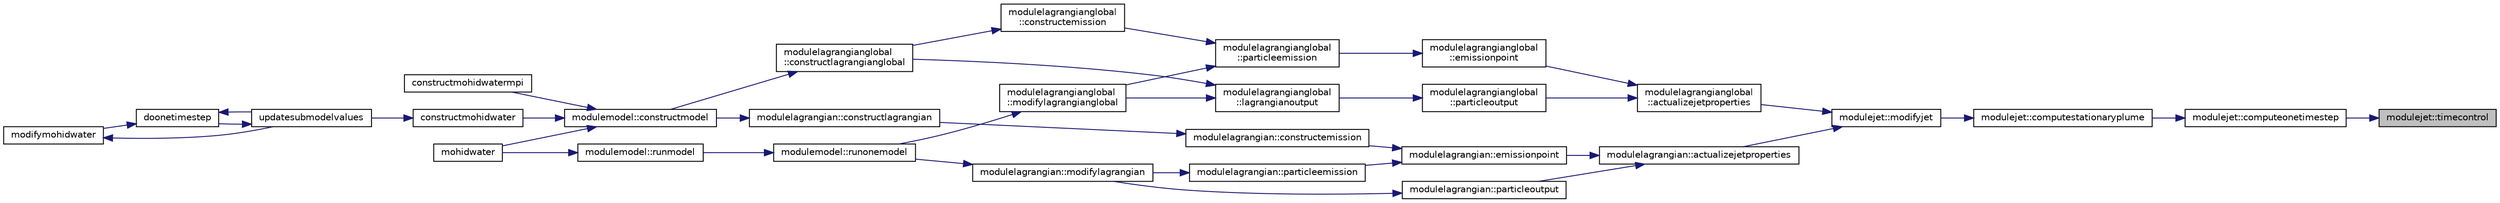 digraph "modulejet::timecontrol"
{
 // LATEX_PDF_SIZE
  edge [fontname="Helvetica",fontsize="10",labelfontname="Helvetica",labelfontsize="10"];
  node [fontname="Helvetica",fontsize="10",shape=record];
  rankdir="RL";
  Node1 [label="modulejet::timecontrol",height=0.2,width=0.4,color="black", fillcolor="grey75", style="filled", fontcolor="black",tooltip=" "];
  Node1 -> Node2 [dir="back",color="midnightblue",fontsize="10",style="solid",fontname="Helvetica"];
  Node2 [label="modulejet::computeonetimestep",height=0.2,width=0.4,color="black", fillcolor="white", style="filled",URL="$namespacemodulejet.html#aa7fe235d6b33c696f614897ed43a1e19",tooltip=" "];
  Node2 -> Node3 [dir="back",color="midnightblue",fontsize="10",style="solid",fontname="Helvetica"];
  Node3 [label="modulejet::computestationaryplume",height=0.2,width=0.4,color="black", fillcolor="white", style="filled",URL="$namespacemodulejet.html#aa0e9555f7e9aa809220382ec3e33e9a5",tooltip=" "];
  Node3 -> Node4 [dir="back",color="midnightblue",fontsize="10",style="solid",fontname="Helvetica"];
  Node4 [label="modulejet::modifyjet",height=0.2,width=0.4,color="black", fillcolor="white", style="filled",URL="$namespacemodulejet.html#aabae5c457f7fe1dd3d3f540d56e94877",tooltip=" "];
  Node4 -> Node5 [dir="back",color="midnightblue",fontsize="10",style="solid",fontname="Helvetica"];
  Node5 [label="modulelagrangian::actualizejetproperties",height=0.2,width=0.4,color="black", fillcolor="white", style="filled",URL="$namespacemodulelagrangian.html#a10887a715db0d544ed022e6dc66acdb2",tooltip=" "];
  Node5 -> Node6 [dir="back",color="midnightblue",fontsize="10",style="solid",fontname="Helvetica"];
  Node6 [label="modulelagrangian::emissionpoint",height=0.2,width=0.4,color="black", fillcolor="white", style="filled",URL="$namespacemodulelagrangian.html#a2c2297af310e54bf92d0a22b49d375ca",tooltip=" "];
  Node6 -> Node7 [dir="back",color="midnightblue",fontsize="10",style="solid",fontname="Helvetica"];
  Node7 [label="modulelagrangian::constructemission",height=0.2,width=0.4,color="black", fillcolor="white", style="filled",URL="$namespacemodulelagrangian.html#ac0e529585f9aa6d77944f42eec49c399",tooltip=" "];
  Node7 -> Node8 [dir="back",color="midnightblue",fontsize="10",style="solid",fontname="Helvetica"];
  Node8 [label="modulelagrangian::constructlagrangian",height=0.2,width=0.4,color="black", fillcolor="white", style="filled",URL="$namespacemodulelagrangian.html#ad766e71e7390a14dd30513d8ec8ca115",tooltip=" "];
  Node8 -> Node9 [dir="back",color="midnightblue",fontsize="10",style="solid",fontname="Helvetica"];
  Node9 [label="modulemodel::constructmodel",height=0.2,width=0.4,color="black", fillcolor="white", style="filled",URL="$namespacemodulemodel.html#abcddd2b6e97f110b0c5b3bb00f069570",tooltip=" "];
  Node9 -> Node10 [dir="back",color="midnightblue",fontsize="10",style="solid",fontname="Helvetica"];
  Node10 [label="constructmohidwater",height=0.2,width=0.4,color="black", fillcolor="white", style="filled",URL="$_main_8_f90.html#abc6cfc7bca3f0c4dda032a34b9690319",tooltip=" "];
  Node10 -> Node11 [dir="back",color="midnightblue",fontsize="10",style="solid",fontname="Helvetica"];
  Node11 [label="updatesubmodelvalues",height=0.2,width=0.4,color="black", fillcolor="white", style="filled",URL="$_main_8_f90.html#a4c5ecbd810307fa557d4b4e6719c7fd1",tooltip=" "];
  Node11 -> Node12 [dir="back",color="midnightblue",fontsize="10",style="solid",fontname="Helvetica"];
  Node12 [label="doonetimestep",height=0.2,width=0.4,color="black", fillcolor="white", style="filled",URL="$_main_8_f90.html#a5a877f32d8c35a58c7bd824a65b07dba",tooltip=" "];
  Node12 -> Node13 [dir="back",color="midnightblue",fontsize="10",style="solid",fontname="Helvetica"];
  Node13 [label="modifymohidwater",height=0.2,width=0.4,color="black", fillcolor="white", style="filled",URL="$_main_8_f90.html#a98b6185e00bdaa093569c6645482e68b",tooltip=" "];
  Node13 -> Node11 [dir="back",color="midnightblue",fontsize="10",style="solid",fontname="Helvetica"];
  Node12 -> Node11 [dir="back",color="midnightblue",fontsize="10",style="solid",fontname="Helvetica"];
  Node9 -> Node14 [dir="back",color="midnightblue",fontsize="10",style="solid",fontname="Helvetica"];
  Node14 [label="constructmohidwatermpi",height=0.2,width=0.4,color="black", fillcolor="white", style="filled",URL="$_main_8_f90.html#a364d1a7b4621ef3a56c71daf2af5147e",tooltip=" "];
  Node9 -> Node15 [dir="back",color="midnightblue",fontsize="10",style="solid",fontname="Helvetica"];
  Node15 [label="mohidwater",height=0.2,width=0.4,color="black", fillcolor="white", style="filled",URL="$_main_8_f90.html#a22cacab418d9e36dcaa8c3aef44b4185",tooltip=" "];
  Node6 -> Node16 [dir="back",color="midnightblue",fontsize="10",style="solid",fontname="Helvetica"];
  Node16 [label="modulelagrangian::particleemission",height=0.2,width=0.4,color="black", fillcolor="white", style="filled",URL="$namespacemodulelagrangian.html#a529648b66afb4cc44ecf46c2557c0c35",tooltip=" "];
  Node16 -> Node17 [dir="back",color="midnightblue",fontsize="10",style="solid",fontname="Helvetica"];
  Node17 [label="modulelagrangian::modifylagrangian",height=0.2,width=0.4,color="black", fillcolor="white", style="filled",URL="$namespacemodulelagrangian.html#a1097f962a7a848d12f7f3036993f7b93",tooltip=" "];
  Node17 -> Node18 [dir="back",color="midnightblue",fontsize="10",style="solid",fontname="Helvetica"];
  Node18 [label="modulemodel::runonemodel",height=0.2,width=0.4,color="black", fillcolor="white", style="filled",URL="$namespacemodulemodel.html#ab22d85061a595a03c83c11766cba5587",tooltip=" "];
  Node18 -> Node19 [dir="back",color="midnightblue",fontsize="10",style="solid",fontname="Helvetica"];
  Node19 [label="modulemodel::runmodel",height=0.2,width=0.4,color="black", fillcolor="white", style="filled",URL="$namespacemodulemodel.html#a16a07d5b28a4877790acec46aed111b6",tooltip=" "];
  Node19 -> Node15 [dir="back",color="midnightblue",fontsize="10",style="solid",fontname="Helvetica"];
  Node5 -> Node20 [dir="back",color="midnightblue",fontsize="10",style="solid",fontname="Helvetica"];
  Node20 [label="modulelagrangian::particleoutput",height=0.2,width=0.4,color="black", fillcolor="white", style="filled",URL="$namespacemodulelagrangian.html#aa775be66f039a949bf0d897457b63cab",tooltip=" "];
  Node20 -> Node17 [dir="back",color="midnightblue",fontsize="10",style="solid",fontname="Helvetica"];
  Node4 -> Node21 [dir="back",color="midnightblue",fontsize="10",style="solid",fontname="Helvetica"];
  Node21 [label="modulelagrangianglobal\l::actualizejetproperties",height=0.2,width=0.4,color="black", fillcolor="white", style="filled",URL="$namespacemodulelagrangianglobal.html#a26ef74f75ff18c16e01e326e85d7920c",tooltip=" "];
  Node21 -> Node22 [dir="back",color="midnightblue",fontsize="10",style="solid",fontname="Helvetica"];
  Node22 [label="modulelagrangianglobal\l::emissionpoint",height=0.2,width=0.4,color="black", fillcolor="white", style="filled",URL="$namespacemodulelagrangianglobal.html#a9d524fab1163e87ac878a520ae670bf9",tooltip=" "];
  Node22 -> Node23 [dir="back",color="midnightblue",fontsize="10",style="solid",fontname="Helvetica"];
  Node23 [label="modulelagrangianglobal\l::particleemission",height=0.2,width=0.4,color="black", fillcolor="white", style="filled",URL="$namespacemodulelagrangianglobal.html#ab8435882bf5630b41c65435698454d30",tooltip=" "];
  Node23 -> Node24 [dir="back",color="midnightblue",fontsize="10",style="solid",fontname="Helvetica"];
  Node24 [label="modulelagrangianglobal\l::constructemission",height=0.2,width=0.4,color="black", fillcolor="white", style="filled",URL="$namespacemodulelagrangianglobal.html#a19776a2b14eca267eac2af7e53ce5c77",tooltip=" "];
  Node24 -> Node25 [dir="back",color="midnightblue",fontsize="10",style="solid",fontname="Helvetica"];
  Node25 [label="modulelagrangianglobal\l::constructlagrangianglobal",height=0.2,width=0.4,color="black", fillcolor="white", style="filled",URL="$namespacemodulelagrangianglobal.html#afd673a84ee97dfdff69d0e0f3a7ea3ef",tooltip=" "];
  Node25 -> Node9 [dir="back",color="midnightblue",fontsize="10",style="solid",fontname="Helvetica"];
  Node23 -> Node26 [dir="back",color="midnightblue",fontsize="10",style="solid",fontname="Helvetica"];
  Node26 [label="modulelagrangianglobal\l::modifylagrangianglobal",height=0.2,width=0.4,color="black", fillcolor="white", style="filled",URL="$namespacemodulelagrangianglobal.html#a658b1fd9232553dc9130f4f03e93e4c1",tooltip=" "];
  Node26 -> Node18 [dir="back",color="midnightblue",fontsize="10",style="solid",fontname="Helvetica"];
  Node21 -> Node27 [dir="back",color="midnightblue",fontsize="10",style="solid",fontname="Helvetica"];
  Node27 [label="modulelagrangianglobal\l::particleoutput",height=0.2,width=0.4,color="black", fillcolor="white", style="filled",URL="$namespacemodulelagrangianglobal.html#af6d6a080c97a72125b4959aa01edffd8",tooltip=" "];
  Node27 -> Node28 [dir="back",color="midnightblue",fontsize="10",style="solid",fontname="Helvetica"];
  Node28 [label="modulelagrangianglobal\l::lagrangianoutput",height=0.2,width=0.4,color="black", fillcolor="white", style="filled",URL="$namespacemodulelagrangianglobal.html#a3e9da0dad79c6c6965b34c4f0d9232a0",tooltip=" "];
  Node28 -> Node25 [dir="back",color="midnightblue",fontsize="10",style="solid",fontname="Helvetica"];
  Node28 -> Node26 [dir="back",color="midnightblue",fontsize="10",style="solid",fontname="Helvetica"];
}
